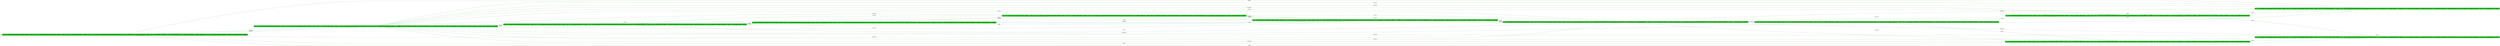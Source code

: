 digraph g {

	rankdir="LR"

	__invisible__[shape="point", color="forestgreen"]
	q64[label=<<b>q<sub>64</sub> = ¬(p0 = and(Status=on[1], AskChange=0, AskCof=0, MaxBal &gt;= (Balance + 50))), ¬(p1 = and(Status=on[1], AskChange=0, AskCof=0, MaxBal &gt;= (Balance + 100))), (p2 = and(Status=off[0], CofLeft &gt; 0, MaxPot &gt;= Pot)), ¬(p3 = or(and(Status=on[1], AskChange=0, AskCof=0, Balance=0), Status=error[2])), ¬(p4 = Status=on[1]), ¬(p5 = and(Status=off[0], Pot &gt;= (MaxPot - 50))), ¬(p6 = and(Status=on[1], Balance &gt;= 50, AskCof=0, AskChange=0)), ¬(p7 = and(Status=on[1], Balance &gt; 0, AskCof=0, AskChange=0)), ¬(p8 = ∃(x).(and(and(x ∈ [1..MaxCof]), and(MaxCof &gt;= (CofLeft + x), Status=off[0], MaxCof &gt; CofLeft))))</b>>, shape="box", style="rounded, filled", fillcolor="limegreen", color="forestgreen", penwidth=3] // Initial
	q432[label=<<b>q<sub>432</sub> = (p0 = and(Status=on[1], AskChange=0, AskCof=0, MaxBal &gt;= (Balance + 50))), (p1 = and(Status=on[1], AskChange=0, AskCof=0, MaxBal &gt;= (Balance + 100))), ¬(p2 = and(Status=off[0], CofLeft &gt; 0, MaxPot &gt;= Pot)), (p3 = or(and(Status=on[1], AskChange=0, AskCof=0, Balance=0), Status=error[2])), (p4 = Status=on[1]), ¬(p5 = and(Status=off[0], Pot &gt;= (MaxPot - 50))), ¬(p6 = and(Status=on[1], Balance &gt;= 50, AskCof=0, AskChange=0)), ¬(p7 = and(Status=on[1], Balance &gt; 0, AskCof=0, AskChange=0)), ¬(p8 = ∃(x).(and(and(x ∈ [1..MaxCof]), and(MaxCof &gt;= (CofLeft + x), Status=off[0], MaxCof &gt; CofLeft))))</b>>, shape="box", style="rounded, filled", fillcolor="limegreen", color="forestgreen"]
	q32[label=<<b>q<sub>32</sub> = ¬(p0 = and(Status=on[1], AskChange=0, AskCof=0, MaxBal &gt;= (Balance + 50))), ¬(p1 = and(Status=on[1], AskChange=0, AskCof=0, MaxBal &gt;= (Balance + 100))), ¬(p2 = and(Status=off[0], CofLeft &gt; 0, MaxPot &gt;= Pot)), (p3 = or(and(Status=on[1], AskChange=0, AskCof=0, Balance=0), Status=error[2])), ¬(p4 = Status=on[1]), ¬(p5 = and(Status=off[0], Pot &gt;= (MaxPot - 50))), ¬(p6 = and(Status=on[1], Balance &gt;= 50, AskCof=0, AskChange=0)), ¬(p7 = and(Status=on[1], Balance &gt; 0, AskCof=0, AskChange=0)), ¬(p8 = ∃(x).(and(and(x ∈ [1..MaxCof]), and(MaxCof &gt;= (CofLeft + x), Status=off[0], MaxCof &gt; CofLeft))))</b>>, shape="box", style="rounded, filled", fillcolor="limegreen", color="forestgreen"]
	q1[label=<<b>q<sub>1</sub> = ¬(p0 = and(Status=on[1], AskChange=0, AskCof=0, MaxBal &gt;= (Balance + 50))), ¬(p1 = and(Status=on[1], AskChange=0, AskCof=0, MaxBal &gt;= (Balance + 100))), ¬(p2 = and(Status=off[0], CofLeft &gt; 0, MaxPot &gt;= Pot)), ¬(p3 = or(and(Status=on[1], AskChange=0, AskCof=0, Balance=0), Status=error[2])), ¬(p4 = Status=on[1]), ¬(p5 = and(Status=off[0], Pot &gt;= (MaxPot - 50))), ¬(p6 = and(Status=on[1], Balance &gt;= 50, AskCof=0, AskChange=0)), ¬(p7 = and(Status=on[1], Balance &gt; 0, AskCof=0, AskChange=0)), (p8 = ∃(x).(and(and(x ∈ [1..MaxCof]), and(MaxCof &gt;= (CofLeft + x), Status=off[0], MaxCof &gt; CofLeft))))</b>>, shape="box", style="rounded, filled", fillcolor="limegreen", color="forestgreen"]
	q65[label=<<b>q<sub>65</sub> = ¬(p0 = and(Status=on[1], AskChange=0, AskCof=0, MaxBal &gt;= (Balance + 50))), ¬(p1 = and(Status=on[1], AskChange=0, AskCof=0, MaxBal &gt;= (Balance + 100))), (p2 = and(Status=off[0], CofLeft &gt; 0, MaxPot &gt;= Pot)), ¬(p3 = or(and(Status=on[1], AskChange=0, AskCof=0, Balance=0), Status=error[2])), ¬(p4 = Status=on[1]), ¬(p5 = and(Status=off[0], Pot &gt;= (MaxPot - 50))), ¬(p6 = and(Status=on[1], Balance &gt;= 50, AskCof=0, AskChange=0)), ¬(p7 = and(Status=on[1], Balance &gt; 0, AskCof=0, AskChange=0)), (p8 = ∃(x).(and(and(x ∈ [1..MaxCof]), and(MaxCof &gt;= (CofLeft + x), Status=off[0], MaxCof &gt; CofLeft))))</b>>, shape="box", style="rounded, filled", fillcolor="limegreen", color="forestgreen"]
	q9[label=<<b>q<sub>9</sub> = ¬(p0 = and(Status=on[1], AskChange=0, AskCof=0, MaxBal &gt;= (Balance + 50))), ¬(p1 = and(Status=on[1], AskChange=0, AskCof=0, MaxBal &gt;= (Balance + 100))), ¬(p2 = and(Status=off[0], CofLeft &gt; 0, MaxPot &gt;= Pot)), ¬(p3 = or(and(Status=on[1], AskChange=0, AskCof=0, Balance=0), Status=error[2])), ¬(p4 = Status=on[1]), (p5 = and(Status=off[0], Pot &gt;= (MaxPot - 50))), ¬(p6 = and(Status=on[1], Balance &gt;= 50, AskCof=0, AskChange=0)), ¬(p7 = and(Status=on[1], Balance &gt; 0, AskCof=0, AskChange=0)), (p8 = ∃(x).(and(and(x ∈ [1..MaxCof]), and(MaxCof &gt;= (CofLeft + x), Status=off[0], MaxCof &gt; CofLeft))))</b>>, shape="box", style="rounded, filled", fillcolor="limegreen", color="forestgreen"]
	q72[label=<<b>q<sub>72</sub> = ¬(p0 = and(Status=on[1], AskChange=0, AskCof=0, MaxBal &gt;= (Balance + 50))), ¬(p1 = and(Status=on[1], AskChange=0, AskCof=0, MaxBal &gt;= (Balance + 100))), (p2 = and(Status=off[0], CofLeft &gt; 0, MaxPot &gt;= Pot)), ¬(p3 = or(and(Status=on[1], AskChange=0, AskCof=0, Balance=0), Status=error[2])), ¬(p4 = Status=on[1]), (p5 = and(Status=off[0], Pot &gt;= (MaxPot - 50))), ¬(p6 = and(Status=on[1], Balance &gt;= 50, AskCof=0, AskChange=0)), ¬(p7 = and(Status=on[1], Balance &gt; 0, AskCof=0, AskChange=0)), ¬(p8 = ∃(x).(and(and(x ∈ [1..MaxCof]), and(MaxCof &gt;= (CofLeft + x), Status=off[0], MaxCof &gt; CofLeft))))</b>>, shape="box", style="rounded, filled", fillcolor="limegreen", color="forestgreen"]
	q73[label=<<b>q<sub>73</sub> = ¬(p0 = and(Status=on[1], AskChange=0, AskCof=0, MaxBal &gt;= (Balance + 50))), ¬(p1 = and(Status=on[1], AskChange=0, AskCof=0, MaxBal &gt;= (Balance + 100))), (p2 = and(Status=off[0], CofLeft &gt; 0, MaxPot &gt;= Pot)), ¬(p3 = or(and(Status=on[1], AskChange=0, AskCof=0, Balance=0), Status=error[2])), ¬(p4 = Status=on[1]), (p5 = and(Status=off[0], Pot &gt;= (MaxPot - 50))), ¬(p6 = and(Status=on[1], Balance &gt;= 50, AskCof=0, AskChange=0)), ¬(p7 = and(Status=on[1], Balance &gt; 0, AskCof=0, AskChange=0)), (p8 = ∃(x).(and(and(x ∈ [1..MaxCof]), and(MaxCof &gt;= (CofLeft + x), Status=off[0], MaxCof &gt; CofLeft))))</b>>, shape="box", style="rounded, filled", fillcolor="limegreen", color="forestgreen"]
	q406[label=<<b>q<sub>406</sub> = (p0 = and(Status=on[1], AskChange=0, AskCof=0, MaxBal &gt;= (Balance + 50))), (p1 = and(Status=on[1], AskChange=0, AskCof=0, MaxBal &gt;= (Balance + 100))), ¬(p2 = and(Status=off[0], CofLeft &gt; 0, MaxPot &gt;= Pot)), ¬(p3 = or(and(Status=on[1], AskChange=0, AskCof=0, Balance=0), Status=error[2])), (p4 = Status=on[1]), ¬(p5 = and(Status=off[0], Pot &gt;= (MaxPot - 50))), (p6 = and(Status=on[1], Balance &gt;= 50, AskCof=0, AskChange=0)), (p7 = and(Status=on[1], Balance &gt; 0, AskCof=0, AskChange=0)), ¬(p8 = ∃(x).(and(and(x ∈ [1..MaxCof]), and(MaxCof &gt;= (CofLeft + x), Status=off[0], MaxCof &gt; CofLeft))))</b>>, shape="box", style="rounded, filled", fillcolor="limegreen", color="forestgreen"]
	q16[label=<<b>q<sub>16</sub> = ¬(p0 = and(Status=on[1], AskChange=0, AskCof=0, MaxBal &gt;= (Balance + 50))), ¬(p1 = and(Status=on[1], AskChange=0, AskCof=0, MaxBal &gt;= (Balance + 100))), ¬(p2 = and(Status=off[0], CofLeft &gt; 0, MaxPot &gt;= Pot)), ¬(p3 = or(and(Status=on[1], AskChange=0, AskCof=0, Balance=0), Status=error[2])), (p4 = Status=on[1]), ¬(p5 = and(Status=off[0], Pot &gt;= (MaxPot - 50))), ¬(p6 = and(Status=on[1], Balance &gt;= 50, AskCof=0, AskChange=0)), ¬(p7 = and(Status=on[1], Balance &gt; 0, AskCof=0, AskChange=0)), ¬(p8 = ∃(x).(and(and(x ∈ [1..MaxCof]), and(MaxCof &gt;= (CofLeft + x), Status=off[0], MaxCof &gt; CofLeft))))</b>>, shape="box", style="rounded, filled", fillcolor="limegreen", color="forestgreen"]
	q22[label=<<b>q<sub>22</sub> = ¬(p0 = and(Status=on[1], AskChange=0, AskCof=0, MaxBal &gt;= (Balance + 50))), ¬(p1 = and(Status=on[1], AskChange=0, AskCof=0, MaxBal &gt;= (Balance + 100))), ¬(p2 = and(Status=off[0], CofLeft &gt; 0, MaxPot &gt;= Pot)), ¬(p3 = or(and(Status=on[1], AskChange=0, AskCof=0, Balance=0), Status=error[2])), (p4 = Status=on[1]), ¬(p5 = and(Status=off[0], Pot &gt;= (MaxPot - 50))), (p6 = and(Status=on[1], Balance &gt;= 50, AskCof=0, AskChange=0)), (p7 = and(Status=on[1], Balance &gt; 0, AskCof=0, AskChange=0)), ¬(p8 = ∃(x).(and(and(x ∈ [1..MaxCof]), and(MaxCof &gt;= (CofLeft + x), Status=off[0], MaxCof &gt; CofLeft))))</b>>, shape="box", style="rounded, filled", fillcolor="limegreen", color="forestgreen"]
	q278[label=<<b>q<sub>278</sub> = (p0 = and(Status=on[1], AskChange=0, AskCof=0, MaxBal &gt;= (Balance + 50))), ¬(p1 = and(Status=on[1], AskChange=0, AskCof=0, MaxBal &gt;= (Balance + 100))), ¬(p2 = and(Status=off[0], CofLeft &gt; 0, MaxPot &gt;= Pot)), ¬(p3 = or(and(Status=on[1], AskChange=0, AskCof=0, Balance=0), Status=error[2])), (p4 = Status=on[1]), ¬(p5 = and(Status=off[0], Pot &gt;= (MaxPot - 50))), (p6 = and(Status=on[1], Balance &gt;= 50, AskCof=0, AskChange=0)), (p7 = and(Status=on[1], Balance &gt; 0, AskCof=0, AskChange=0)), ¬(p8 = ∃(x).(and(and(x ∈ [1..MaxCof]), and(MaxCof &gt;= (CofLeft + x), Status=off[0], MaxCof &gt; CofLeft))))</b>>, shape="box", style="rounded, filled", fillcolor="limegreen", color="forestgreen"]

	__invisible__ -> q64[penwidth=3, color="forestgreen"]
	q64 -> q432[label=<powerUp>, color="forestgreen"]
	q432 -> q32[label=<autoOut>, color="forestgreen"]
	q32 -> q64[label=<powerDown>, color="forestgreen"]
	q32 -> q1[label=<powerDown>, color="forestgreen"]
	q1 -> q64[label=<addCof>, color="forestgreen"]
	q1 -> q65[label=<addCof>, color="forestgreen"]
	q65 -> q65[label=<addCof>, color="forestgreen"]
	q65 -> q64[label=<addCof>, color="forestgreen"]
	q65 -> q432[label=<powerUp>, color="forestgreen"]
	q32 -> q9[label=<powerDown>, color="forestgreen"]
	q9 -> q72[label=<addCof>, color="forestgreen"]
	q72 -> q432[label=<powerUp>, color="forestgreen"]
	q72 -> q64[label=<takePot>, color="forestgreen"]
	q9 -> q73[label=<addCof>, color="forestgreen"]
	q73 -> q73[label=<addCof>, color="forestgreen"]
	q73 -> q72[label=<addCof>, color="forestgreen"]
	q73 -> q432[label=<powerUp>, color="forestgreen"]
	q73 -> q65[label=<takePot>, color="forestgreen"]
	q9 -> q1[label=<takePot>, color="forestgreen"]
	q32 -> q65[label=<powerDown>, color="forestgreen"]
	q32 -> q72[label=<powerDown>, color="forestgreen"]
	q32 -> q73[label=<powerDown>, color="forestgreen"]
	q432 -> q406[label=<insert100>, color="forestgreen"]
	q406 -> q32[label=<autoOut>, color="forestgreen"]
	q406 -> q16[label=<changeReq>, color="forestgreen"]
	q16 -> q32[label=<autoOut>, color="forestgreen"]
	q16 -> q432[label=<backBalance>, color="forestgreen"]
	q16 -> q16[label=<serveCof>, color="forestgreen"]
	q16 -> q32[label=<serveCof>, color="forestgreen"]
	q16 -> q432[label=<serveCof>, color="forestgreen"]
	q406 -> q16[label=<cofReq>, color="forestgreen"]
	q406 -> q22[label=<insert100>, color="forestgreen"]
	q22 -> q32[label=<autoOut>, color="forestgreen"]
	q22 -> q16[label=<changeReq>, color="forestgreen"]
	q22 -> q16[label=<cofReq>, color="forestgreen"]
	q406 -> q278[label=<insert100>, color="forestgreen"]
	q278 -> q32[label=<autoOut>, color="forestgreen"]
	q278 -> q16[label=<changeReq>, color="forestgreen"]
	q278 -> q16[label=<cofReq>, color="forestgreen"]
	q278 -> q22[label=<insert50>, color="forestgreen"]
	q406 -> q278[label=<insert50>, color="forestgreen"]
	q406 -> q406[label=<insert50>, color="forestgreen"]
	q432 -> q406[label=<insert50>, color="forestgreen"]
	q432 -> q64[label=<powerDown>, color="forestgreen"]
	q432 -> q1[label=<powerDown>, color="forestgreen"]
	q432 -> q9[label=<powerDown>, color="forestgreen"]
	q432 -> q65[label=<powerDown>, color="forestgreen"]
	q432 -> q72[label=<powerDown>, color="forestgreen"]
	q432 -> q73[label=<powerDown>, color="forestgreen"]

}
